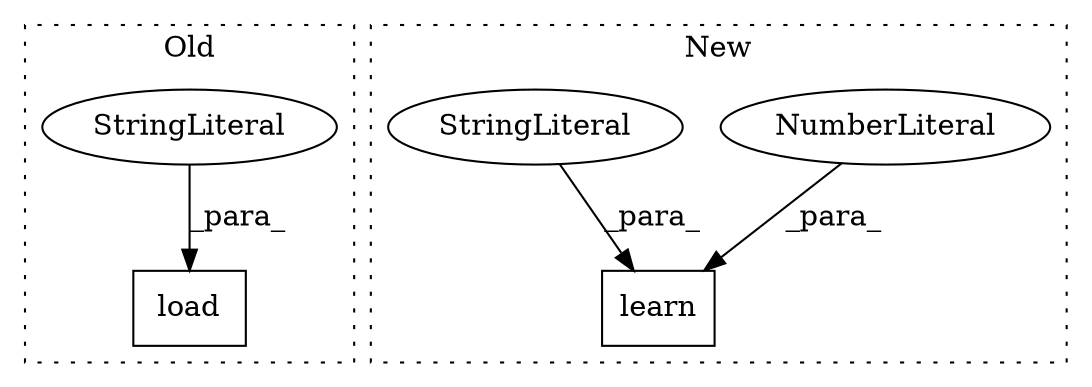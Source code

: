 digraph G {
subgraph cluster0 {
1 [label="load" a="32" s="260,288" l="5,1" shape="box"];
5 [label="StringLiteral" a="45" s="265" l="23" shape="ellipse"];
label = "Old";
style="dotted";
}
subgraph cluster1 {
2 [label="learn" a="32" s="340,392" l="6,1" shape="box"];
3 [label="NumberLiteral" a="34" s="367" l="1" shape="ellipse"];
4 [label="StringLiteral" a="45" s="369" l="23" shape="ellipse"];
label = "New";
style="dotted";
}
3 -> 2 [label="_para_"];
4 -> 2 [label="_para_"];
5 -> 1 [label="_para_"];
}